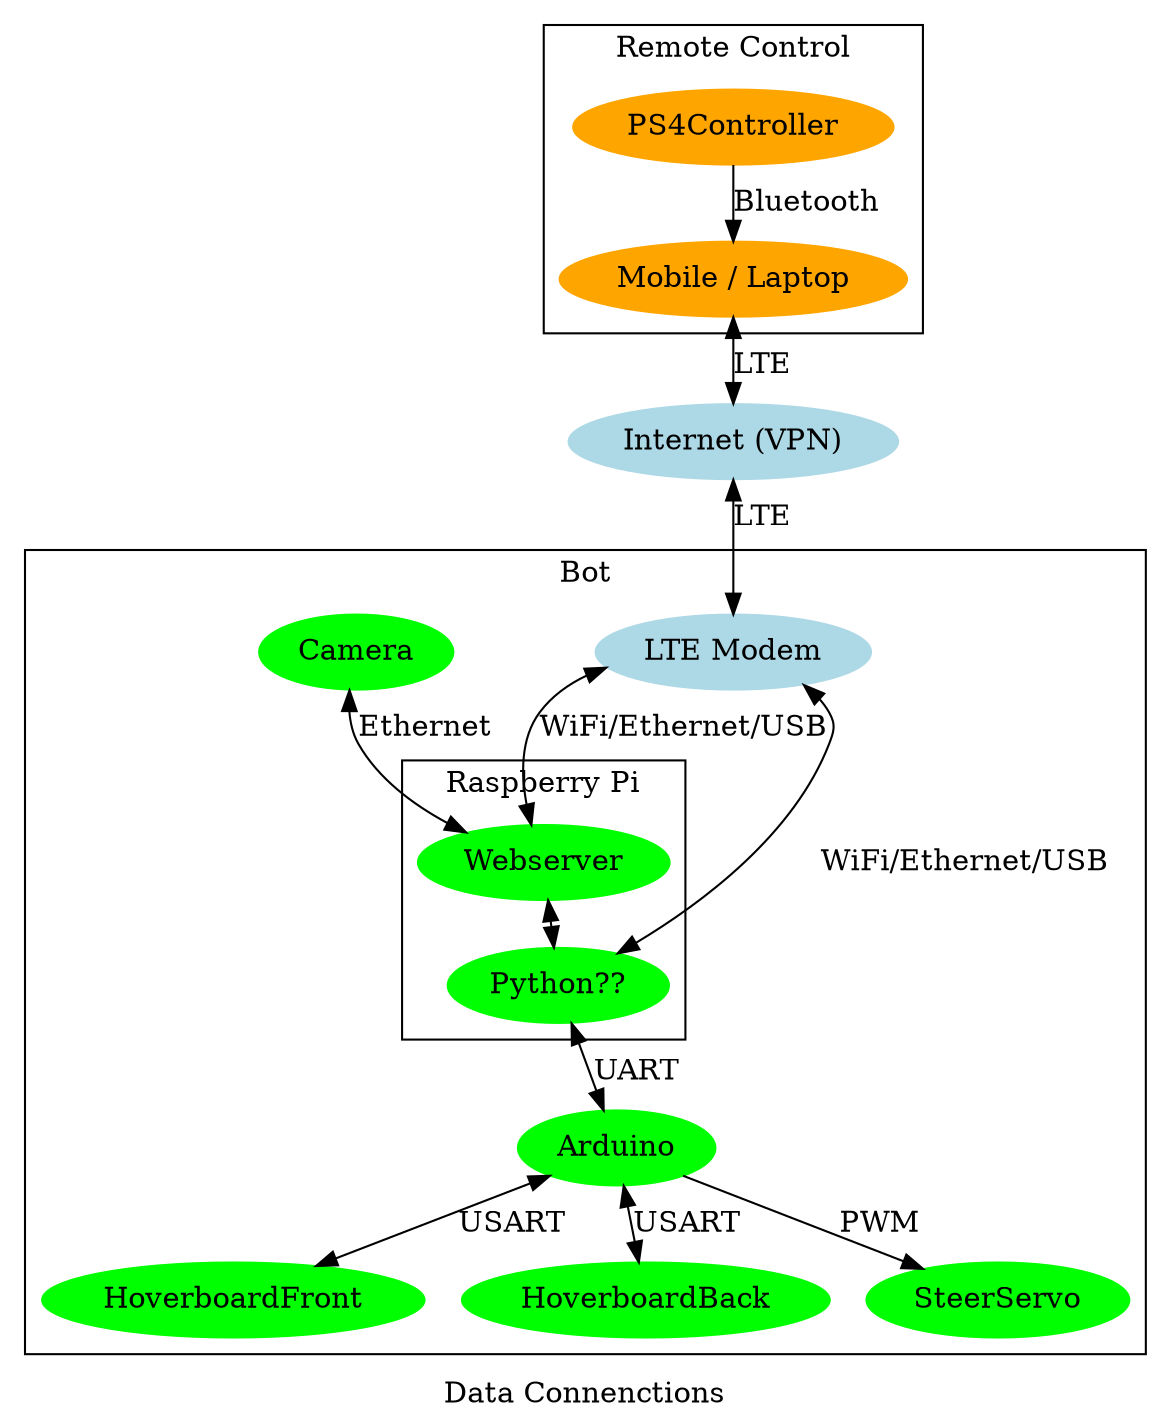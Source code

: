 digraph BOT {
    label="Data Connenctions"
    graph[class="RC"];
    ranksep="0.3"
    subgraph cluster_RC{
        node [style=filled,color=orange]
        label="Remote Control"
        PS4Controller -> "Mobile / Laptop" [label = "Bluetooth"]
    }
    node [style = filled, color=lightblue]
    "Mobile / Laptop" -> "Internet (VPN)" [label = "LTE"] [dir = both]
    "Internet (VPN)"-> "LTE Modem" [label = "LTE"] [dir = both]
    subgraph cluster_Bot{
        
        graph[class="Bot"];
        node [style=filled,color=green]
        label="Bot"
        Camera -> Webserver [label = "Ethernet"][dir = both]
        Arduino -> HoverboardFront [label = "USART"] [dir = both]
        Arduino -> HoverboardBack [label = "USART"] [dir = both]
        Arduino -> SteerServo [label = "PWM"]  
        "Python??" -> Arduino [label = "UART"] [dir = both]
        "LTE Modem" -> Webserver [label = "WiFi/Ethernet/USB"] [dir = both]
        "LTE Modem" -> "Python??" [label = "WiFi/Ethernet/USB"] [dir = both]
        subgraph cluster_Pi{
            graph[class="Pi"];
            node [style=filled,color=green]
            label="Raspberry Pi"
            Webserver -> "Python??" [dir = both]
        }    
    }
 }